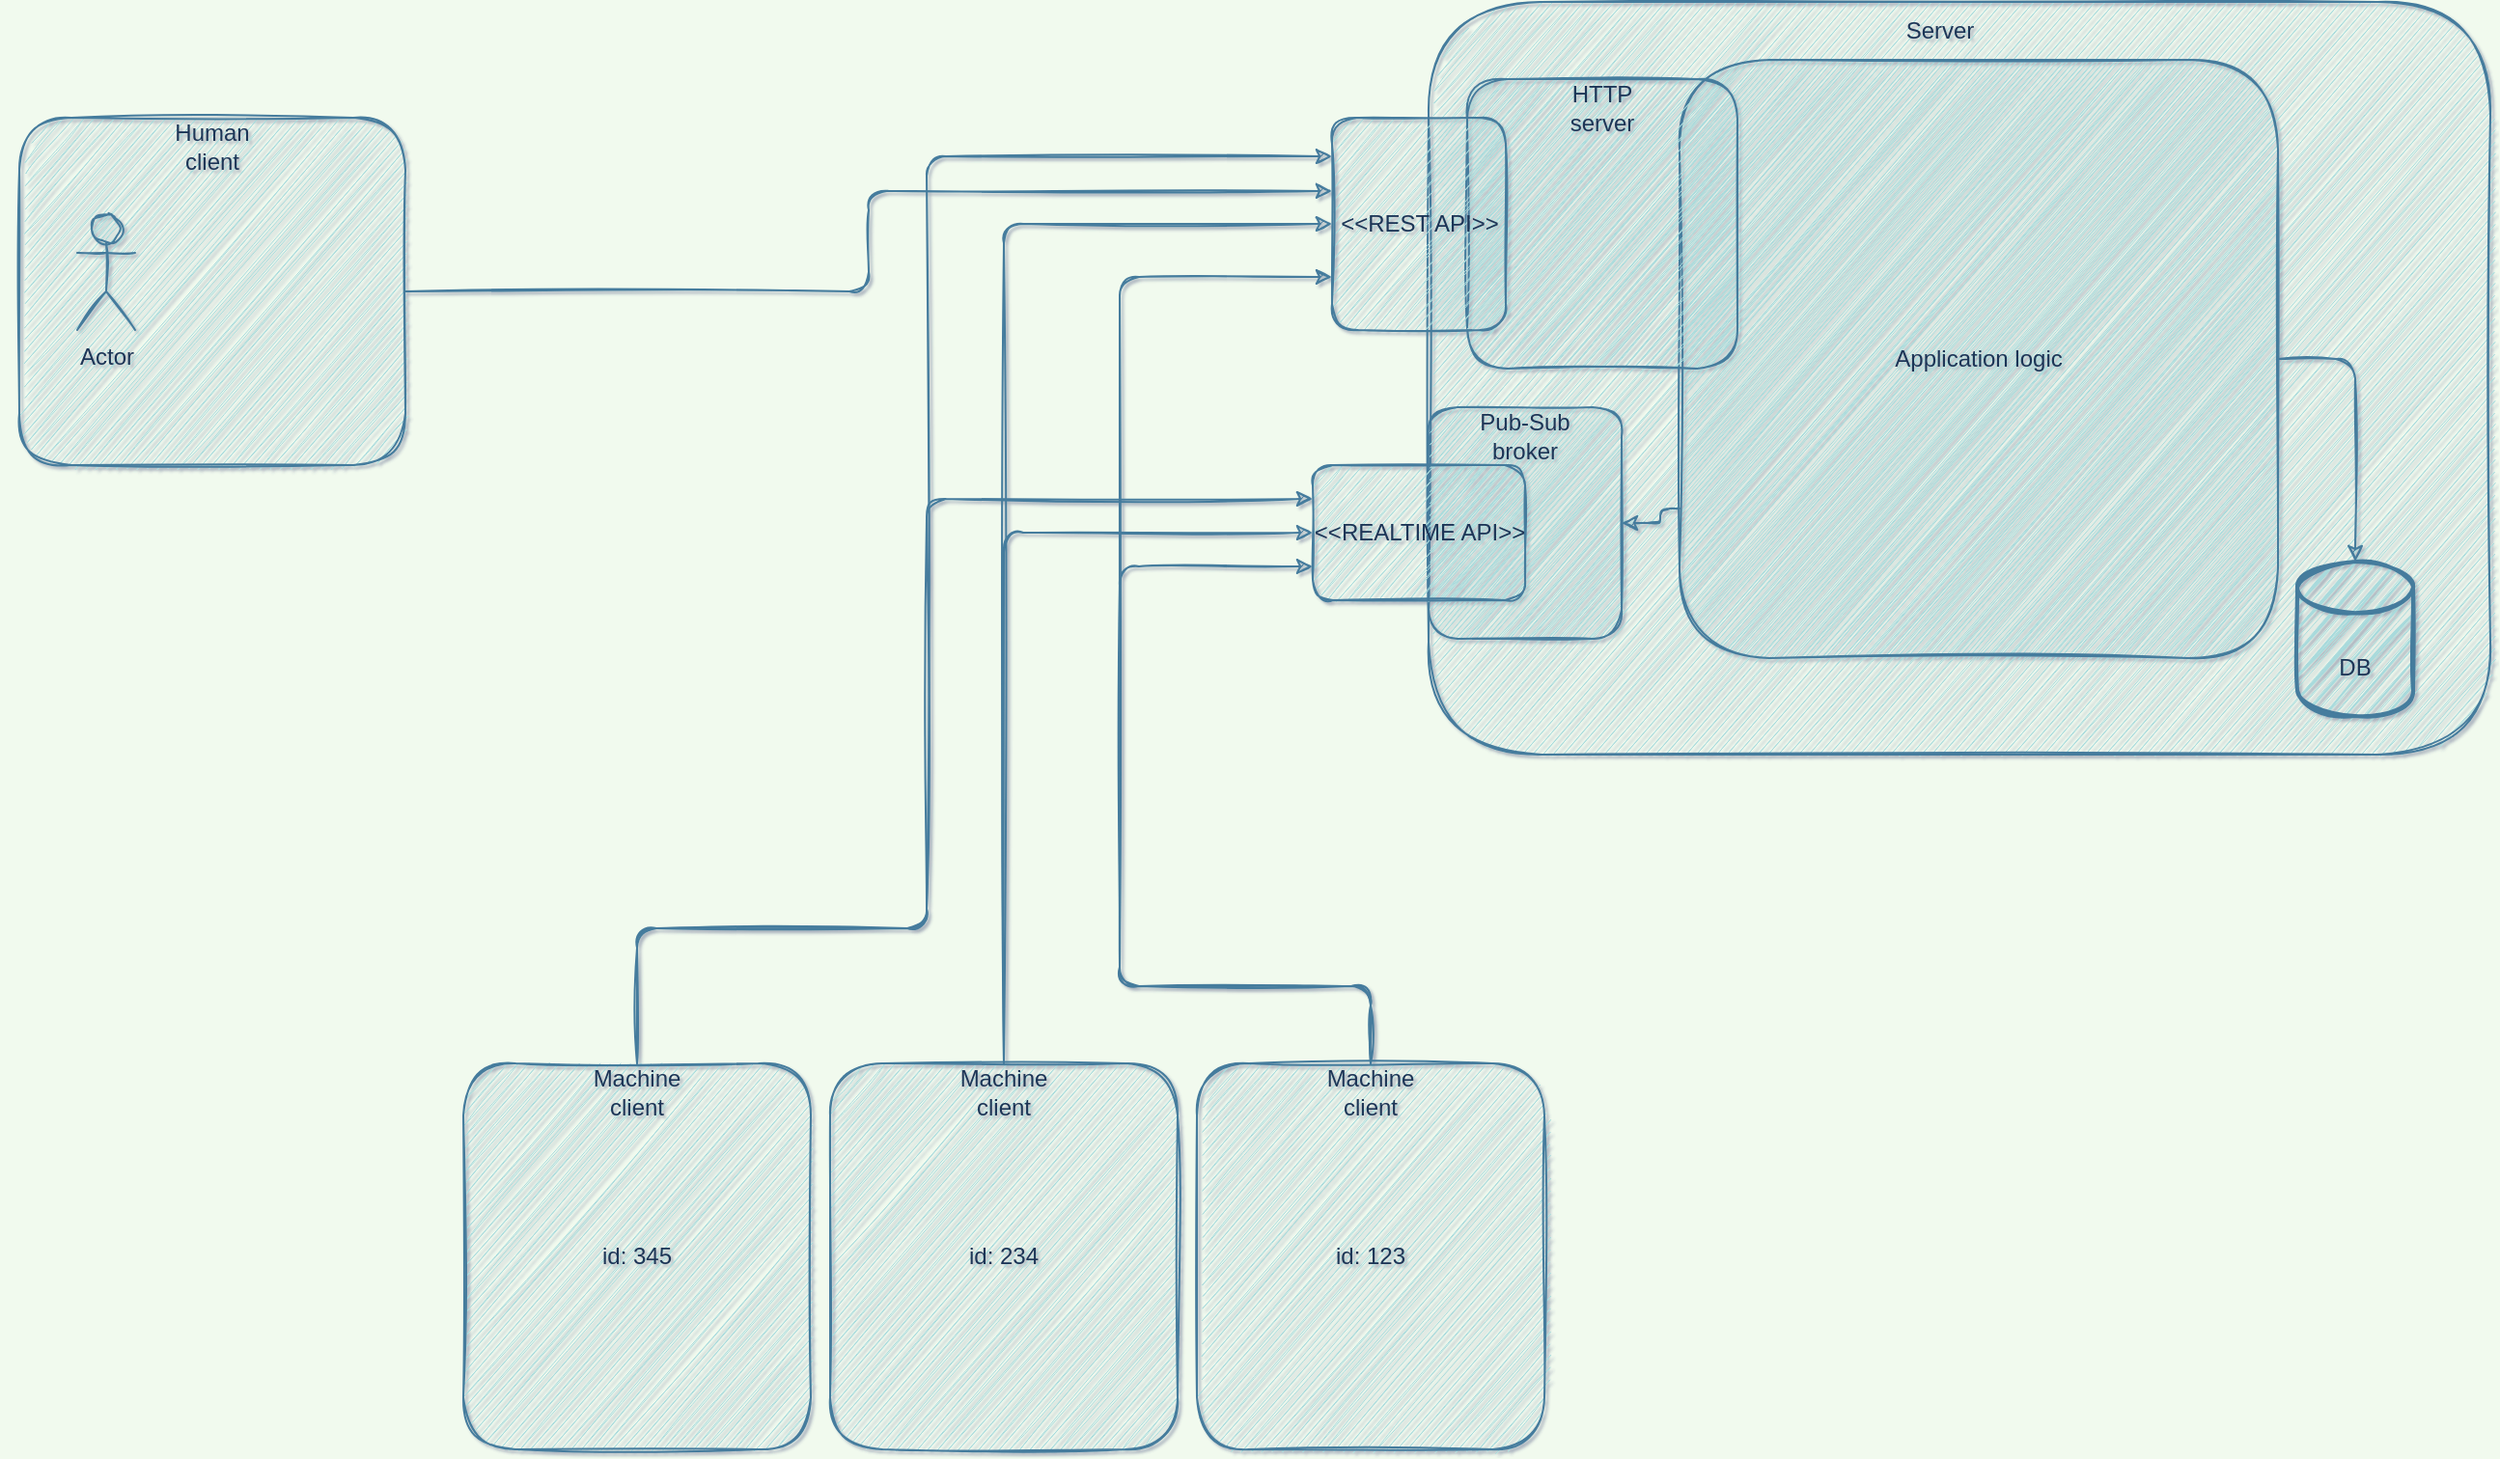 <mxfile version="16.5.1" type="device"><diagram id="l8HGQif4LOj376rXHbKz" name="Page-1"><mxGraphModel dx="1350" dy="773" grid="1" gridSize="10" guides="1" tooltips="1" connect="1" arrows="1" fold="1" page="1" pageScale="1" pageWidth="1654" pageHeight="1169" background="#F1FAEE" math="0" shadow="1"><root><mxCell id="0"/><mxCell id="1" parent="0"/><mxCell id="HWoRNthtEE-mIr3PTlCf-12" value="" style="group;fontColor=#1D3557;rounded=1;sketch=1;" vertex="1" connectable="0" parent="1"><mxGeometry x="770" y="50" width="550" height="390" as="geometry"/></mxCell><mxCell id="HWoRNthtEE-mIr3PTlCf-3" value="" style="rounded=1;whiteSpace=wrap;html=1;align=center;fillColor=#A8DADC;strokeColor=#457B9D;fontColor=#1D3557;sketch=1;" vertex="1" parent="HWoRNthtEE-mIr3PTlCf-12"><mxGeometry x="10" width="550" height="390" as="geometry"/></mxCell><mxCell id="HWoRNthtEE-mIr3PTlCf-11" value="Server" style="text;html=1;strokeColor=none;fillColor=none;align=center;verticalAlign=middle;whiteSpace=wrap;rounded=1;fontColor=#1D3557;sketch=1;" vertex="1" parent="HWoRNthtEE-mIr3PTlCf-12"><mxGeometry x="245" width="60" height="30" as="geometry"/></mxCell><mxCell id="HWoRNthtEE-mIr3PTlCf-27" value="Application logic" style="rounded=1;whiteSpace=wrap;html=1;fillColor=#A8DADC;strokeColor=#457B9D;fontColor=#1D3557;sketch=1;" vertex="1" parent="HWoRNthtEE-mIr3PTlCf-12"><mxGeometry x="140" y="30" width="310" height="310" as="geometry"/></mxCell><mxCell id="HWoRNthtEE-mIr3PTlCf-26" value="" style="group;fontColor=#1D3557;rounded=1;sketch=1;" vertex="1" connectable="0" parent="HWoRNthtEE-mIr3PTlCf-12"><mxGeometry x="30" y="40" width="140" height="150" as="geometry"/></mxCell><mxCell id="HWoRNthtEE-mIr3PTlCf-23" value="" style="rounded=1;whiteSpace=wrap;html=1;fillColor=#A8DADC;strokeColor=#457B9D;fontColor=#1D3557;sketch=1;" vertex="1" parent="HWoRNthtEE-mIr3PTlCf-26"><mxGeometry width="140" height="150" as="geometry"/></mxCell><mxCell id="HWoRNthtEE-mIr3PTlCf-25" value="HTTP server" style="text;html=1;strokeColor=none;fillColor=none;align=center;verticalAlign=middle;whiteSpace=wrap;rounded=1;fontColor=#1D3557;sketch=1;" vertex="1" parent="HWoRNthtEE-mIr3PTlCf-26"><mxGeometry x="40" width="60" height="30" as="geometry"/></mxCell><mxCell id="HWoRNthtEE-mIr3PTlCf-20" value="" style="group;fontColor=#1D3557;rounded=1;sketch=1;" vertex="1" connectable="0" parent="HWoRNthtEE-mIr3PTlCf-12"><mxGeometry x="10" y="210" width="100" height="120" as="geometry"/></mxCell><mxCell id="HWoRNthtEE-mIr3PTlCf-18" value="" style="rounded=1;whiteSpace=wrap;html=1;fillColor=#A8DADC;strokeColor=#457B9D;fontColor=#1D3557;sketch=1;" vertex="1" parent="HWoRNthtEE-mIr3PTlCf-20"><mxGeometry width="100" height="120" as="geometry"/></mxCell><mxCell id="HWoRNthtEE-mIr3PTlCf-19" value="Pub-Sub broker" style="text;html=1;strokeColor=none;fillColor=none;align=center;verticalAlign=middle;whiteSpace=wrap;rounded=1;fontColor=#1D3557;sketch=1;" vertex="1" parent="HWoRNthtEE-mIr3PTlCf-20"><mxGeometry x="25" width="50" height="30" as="geometry"/></mxCell><mxCell id="HWoRNthtEE-mIr3PTlCf-29" style="edgeStyle=orthogonalEdgeStyle;rounded=1;orthogonalLoop=1;jettySize=auto;html=1;exitX=0;exitY=0.75;exitDx=0;exitDy=0;labelBackgroundColor=#F1FAEE;strokeColor=#457B9D;fontColor=#1D3557;sketch=1;" edge="1" parent="HWoRNthtEE-mIr3PTlCf-12" source="HWoRNthtEE-mIr3PTlCf-27" target="HWoRNthtEE-mIr3PTlCf-18"><mxGeometry relative="1" as="geometry"><Array as="points"><mxPoint x="130" y="263"/><mxPoint x="130" y="270"/></Array></mxGeometry></mxCell><mxCell id="HWoRNthtEE-mIr3PTlCf-7" value="" style="group;fontColor=#1D3557;rounded=1;sketch=1;" vertex="1" connectable="0" parent="1"><mxGeometry x="280" y="600" width="180" height="200" as="geometry"/></mxCell><mxCell id="HWoRNthtEE-mIr3PTlCf-4" value="id: 345" style="rounded=1;whiteSpace=wrap;html=1;fillColor=#A8DADC;strokeColor=#457B9D;fontColor=#1D3557;sketch=1;" vertex="1" parent="HWoRNthtEE-mIr3PTlCf-7"><mxGeometry width="180" height="200" as="geometry"/></mxCell><mxCell id="HWoRNthtEE-mIr3PTlCf-5" value="Machine client" style="text;html=1;strokeColor=none;fillColor=none;align=center;verticalAlign=middle;whiteSpace=wrap;rounded=1;fontColor=#1D3557;sketch=1;" vertex="1" parent="HWoRNthtEE-mIr3PTlCf-7"><mxGeometry x="60" width="60" height="30" as="geometry"/></mxCell><mxCell id="HWoRNthtEE-mIr3PTlCf-22" value="" style="group;fontColor=#1D3557;rounded=1;sketch=1;" vertex="1" connectable="0" parent="1"><mxGeometry x="1230" y="340" width="60" height="80" as="geometry"/></mxCell><mxCell id="HWoRNthtEE-mIr3PTlCf-1" value="" style="strokeWidth=2;html=1;shape=mxgraph.flowchart.database;whiteSpace=wrap;fillColor=#A8DADC;strokeColor=#457B9D;fontColor=#1D3557;rounded=1;sketch=1;" vertex="1" parent="HWoRNthtEE-mIr3PTlCf-22"><mxGeometry width="60" height="80" as="geometry"/></mxCell><mxCell id="HWoRNthtEE-mIr3PTlCf-21" value="DB" style="text;html=1;strokeColor=none;fillColor=none;align=center;verticalAlign=middle;whiteSpace=wrap;rounded=1;fontColor=#1D3557;sketch=1;" vertex="1" parent="HWoRNthtEE-mIr3PTlCf-22"><mxGeometry y="40" width="60" height="30" as="geometry"/></mxCell><mxCell id="HWoRNthtEE-mIr3PTlCf-9" value="&amp;lt;&amp;lt;REALTIME API&amp;gt;&amp;gt;" style="html=1;fillColor=#A8DADC;strokeColor=#457B9D;fontColor=#1D3557;rounded=1;sketch=1;" vertex="1" parent="1"><mxGeometry x="720" y="290" width="110" height="70" as="geometry"/></mxCell><mxCell id="HWoRNthtEE-mIr3PTlCf-8" value="&amp;lt;&amp;lt;REST API&amp;gt;&amp;gt;" style="html=1;fillColor=#A8DADC;strokeColor=#457B9D;fontColor=#1D3557;rounded=1;sketch=1;" vertex="1" parent="1"><mxGeometry x="730" y="110" width="90" height="110" as="geometry"/></mxCell><mxCell id="HWoRNthtEE-mIr3PTlCf-28" style="edgeStyle=orthogonalEdgeStyle;rounded=1;orthogonalLoop=1;jettySize=auto;html=1;exitX=1;exitY=0.5;exitDx=0;exitDy=0;entryX=0.5;entryY=0;entryDx=0;entryDy=0;entryPerimeter=0;labelBackgroundColor=#F1FAEE;strokeColor=#457B9D;fontColor=#1D3557;sketch=1;" edge="1" parent="1" source="HWoRNthtEE-mIr3PTlCf-27" target="HWoRNthtEE-mIr3PTlCf-1"><mxGeometry relative="1" as="geometry"/></mxCell><mxCell id="HWoRNthtEE-mIr3PTlCf-33" value="" style="group;fontColor=#1D3557;rounded=1;sketch=1;" vertex="1" connectable="0" parent="1"><mxGeometry x="470" y="600" width="180" height="200" as="geometry"/></mxCell><mxCell id="HWoRNthtEE-mIr3PTlCf-34" value="id: 234" style="rounded=1;whiteSpace=wrap;html=1;fillColor=#A8DADC;strokeColor=#457B9D;fontColor=#1D3557;sketch=1;" vertex="1" parent="HWoRNthtEE-mIr3PTlCf-33"><mxGeometry width="180" height="200" as="geometry"/></mxCell><mxCell id="HWoRNthtEE-mIr3PTlCf-35" value="Machine client" style="text;html=1;strokeColor=none;fillColor=none;align=center;verticalAlign=middle;whiteSpace=wrap;rounded=1;fontColor=#1D3557;sketch=1;" vertex="1" parent="HWoRNthtEE-mIr3PTlCf-33"><mxGeometry x="60" width="60" height="30" as="geometry"/></mxCell><mxCell id="HWoRNthtEE-mIr3PTlCf-30" value="" style="group;fontColor=#1D3557;rounded=1;sketch=1;" vertex="1" connectable="0" parent="1"><mxGeometry x="660" y="600" width="180" height="200" as="geometry"/></mxCell><mxCell id="HWoRNthtEE-mIr3PTlCf-31" value="id: 123" style="rounded=1;whiteSpace=wrap;html=1;fillColor=#A8DADC;strokeColor=#457B9D;fontColor=#1D3557;sketch=1;" vertex="1" parent="HWoRNthtEE-mIr3PTlCf-30"><mxGeometry width="180" height="200" as="geometry"/></mxCell><mxCell id="HWoRNthtEE-mIr3PTlCf-32" value="Machine client" style="text;html=1;strokeColor=none;fillColor=none;align=center;verticalAlign=middle;whiteSpace=wrap;rounded=1;fontColor=#1D3557;sketch=1;" vertex="1" parent="HWoRNthtEE-mIr3PTlCf-30"><mxGeometry x="60" width="60" height="30" as="geometry"/></mxCell><mxCell id="HWoRNthtEE-mIr3PTlCf-41" style="edgeStyle=orthogonalEdgeStyle;rounded=1;orthogonalLoop=1;jettySize=auto;html=1;entryX=0;entryY=0.5;entryDx=0;entryDy=0;labelBackgroundColor=#F1FAEE;strokeColor=#457B9D;fontColor=#1D3557;sketch=1;exitX=0.5;exitY=0;exitDx=0;exitDy=0;" edge="1" parent="1" source="HWoRNthtEE-mIr3PTlCf-35" target="HWoRNthtEE-mIr3PTlCf-9"><mxGeometry relative="1" as="geometry"><Array as="points"><mxPoint x="560" y="325"/></Array></mxGeometry></mxCell><mxCell id="HWoRNthtEE-mIr3PTlCf-45" style="edgeStyle=orthogonalEdgeStyle;rounded=1;orthogonalLoop=1;jettySize=auto;html=1;entryX=0;entryY=0.182;entryDx=0;entryDy=0;entryPerimeter=0;labelBackgroundColor=#F1FAEE;strokeColor=#457B9D;fontColor=#1D3557;sketch=1;exitX=0.5;exitY=0;exitDx=0;exitDy=0;" edge="1" parent="1" source="HWoRNthtEE-mIr3PTlCf-5" target="HWoRNthtEE-mIr3PTlCf-8"><mxGeometry relative="1" as="geometry"><Array as="points"><mxPoint x="370" y="530"/><mxPoint x="520" y="530"/><mxPoint x="520" y="130"/></Array></mxGeometry></mxCell><mxCell id="HWoRNthtEE-mIr3PTlCf-46" style="edgeStyle=orthogonalEdgeStyle;rounded=1;orthogonalLoop=1;jettySize=auto;html=1;entryX=0;entryY=0.5;entryDx=0;entryDy=0;labelBackgroundColor=#F1FAEE;strokeColor=#457B9D;fontColor=#1D3557;sketch=1;exitX=0.5;exitY=0;exitDx=0;exitDy=0;" edge="1" parent="1" source="HWoRNthtEE-mIr3PTlCf-35" target="HWoRNthtEE-mIr3PTlCf-8"><mxGeometry relative="1" as="geometry"><Array as="points"><mxPoint x="560" y="165"/></Array></mxGeometry></mxCell><mxCell id="HWoRNthtEE-mIr3PTlCf-47" style="edgeStyle=orthogonalEdgeStyle;rounded=1;orthogonalLoop=1;jettySize=auto;html=1;entryX=0;entryY=0.75;entryDx=0;entryDy=0;labelBackgroundColor=#F1FAEE;strokeColor=#457B9D;fontColor=#1D3557;sketch=1;exitX=0.5;exitY=0;exitDx=0;exitDy=0;" edge="1" parent="1" source="HWoRNthtEE-mIr3PTlCf-32" target="HWoRNthtEE-mIr3PTlCf-8"><mxGeometry relative="1" as="geometry"><Array as="points"><mxPoint x="750" y="560"/><mxPoint x="620" y="560"/><mxPoint x="620" y="193"/></Array></mxGeometry></mxCell><mxCell id="HWoRNthtEE-mIr3PTlCf-48" style="edgeStyle=orthogonalEdgeStyle;rounded=1;orthogonalLoop=1;jettySize=auto;html=1;entryX=0;entryY=0.25;entryDx=0;entryDy=0;labelBackgroundColor=#F1FAEE;strokeColor=#457B9D;fontColor=#1D3557;sketch=1;exitX=0.5;exitY=0;exitDx=0;exitDy=0;" edge="1" parent="1" source="HWoRNthtEE-mIr3PTlCf-5" target="HWoRNthtEE-mIr3PTlCf-9"><mxGeometry relative="1" as="geometry"><Array as="points"><mxPoint x="520" y="530"/><mxPoint x="520" y="308"/></Array></mxGeometry></mxCell><mxCell id="HWoRNthtEE-mIr3PTlCf-49" style="edgeStyle=orthogonalEdgeStyle;rounded=1;orthogonalLoop=1;jettySize=auto;html=1;entryX=0;entryY=0.75;entryDx=0;entryDy=0;labelBackgroundColor=#F1FAEE;strokeColor=#457B9D;fontColor=#1D3557;sketch=1;exitX=0.5;exitY=0;exitDx=0;exitDy=0;" edge="1" parent="1" source="HWoRNthtEE-mIr3PTlCf-32" target="HWoRNthtEE-mIr3PTlCf-9"><mxGeometry relative="1" as="geometry"><Array as="points"><mxPoint x="750" y="560"/><mxPoint x="620" y="560"/><mxPoint x="620" y="343"/></Array></mxGeometry></mxCell><mxCell id="HWoRNthtEE-mIr3PTlCf-53" value="" style="group;fontColor=#1D3557;rounded=1;sketch=1;" vertex="1" connectable="0" parent="1"><mxGeometry x="40" y="120" width="200" height="260" as="geometry"/></mxCell><mxCell id="HWoRNthtEE-mIr3PTlCf-54" value="" style="group;fontColor=#1D3557;rounded=1;sketch=1;" vertex="1" connectable="0" parent="HWoRNthtEE-mIr3PTlCf-53"><mxGeometry x="10" y="-10" width="200" height="180" as="geometry"/></mxCell><mxCell id="HWoRNthtEE-mIr3PTlCf-50" value="" style="rounded=1;whiteSpace=wrap;html=1;fillColor=#A8DADC;strokeColor=#457B9D;fontColor=#1D3557;sketch=1;" vertex="1" parent="HWoRNthtEE-mIr3PTlCf-54"><mxGeometry width="200" height="180" as="geometry"/></mxCell><mxCell id="HWoRNthtEE-mIr3PTlCf-52" value="Human client" style="text;html=1;strokeColor=none;fillColor=none;align=center;verticalAlign=middle;whiteSpace=wrap;rounded=1;fontColor=#1D3557;sketch=1;" vertex="1" parent="HWoRNthtEE-mIr3PTlCf-54"><mxGeometry x="70" width="60" height="30" as="geometry"/></mxCell><mxCell id="HWoRNthtEE-mIr3PTlCf-56" value="Actor" style="shape=umlActor;verticalLabelPosition=bottom;verticalAlign=top;html=1;outlineConnect=0;rounded=1;fontColor=#1D3557;strokeColor=#457B9D;fillColor=#A8DADC;sketch=1;" vertex="1" parent="HWoRNthtEE-mIr3PTlCf-54"><mxGeometry x="30" y="50" width="30" height="60" as="geometry"/></mxCell><mxCell id="HWoRNthtEE-mIr3PTlCf-55" style="edgeStyle=orthogonalEdgeStyle;rounded=1;orthogonalLoop=1;jettySize=auto;html=1;entryX=0;entryY=0.345;entryDx=0;entryDy=0;entryPerimeter=0;labelBackgroundColor=#F1FAEE;strokeColor=#457B9D;fontColor=#1D3557;sketch=1;" edge="1" parent="1" source="HWoRNthtEE-mIr3PTlCf-50" target="HWoRNthtEE-mIr3PTlCf-8"><mxGeometry relative="1" as="geometry"/></mxCell></root></mxGraphModel></diagram></mxfile>